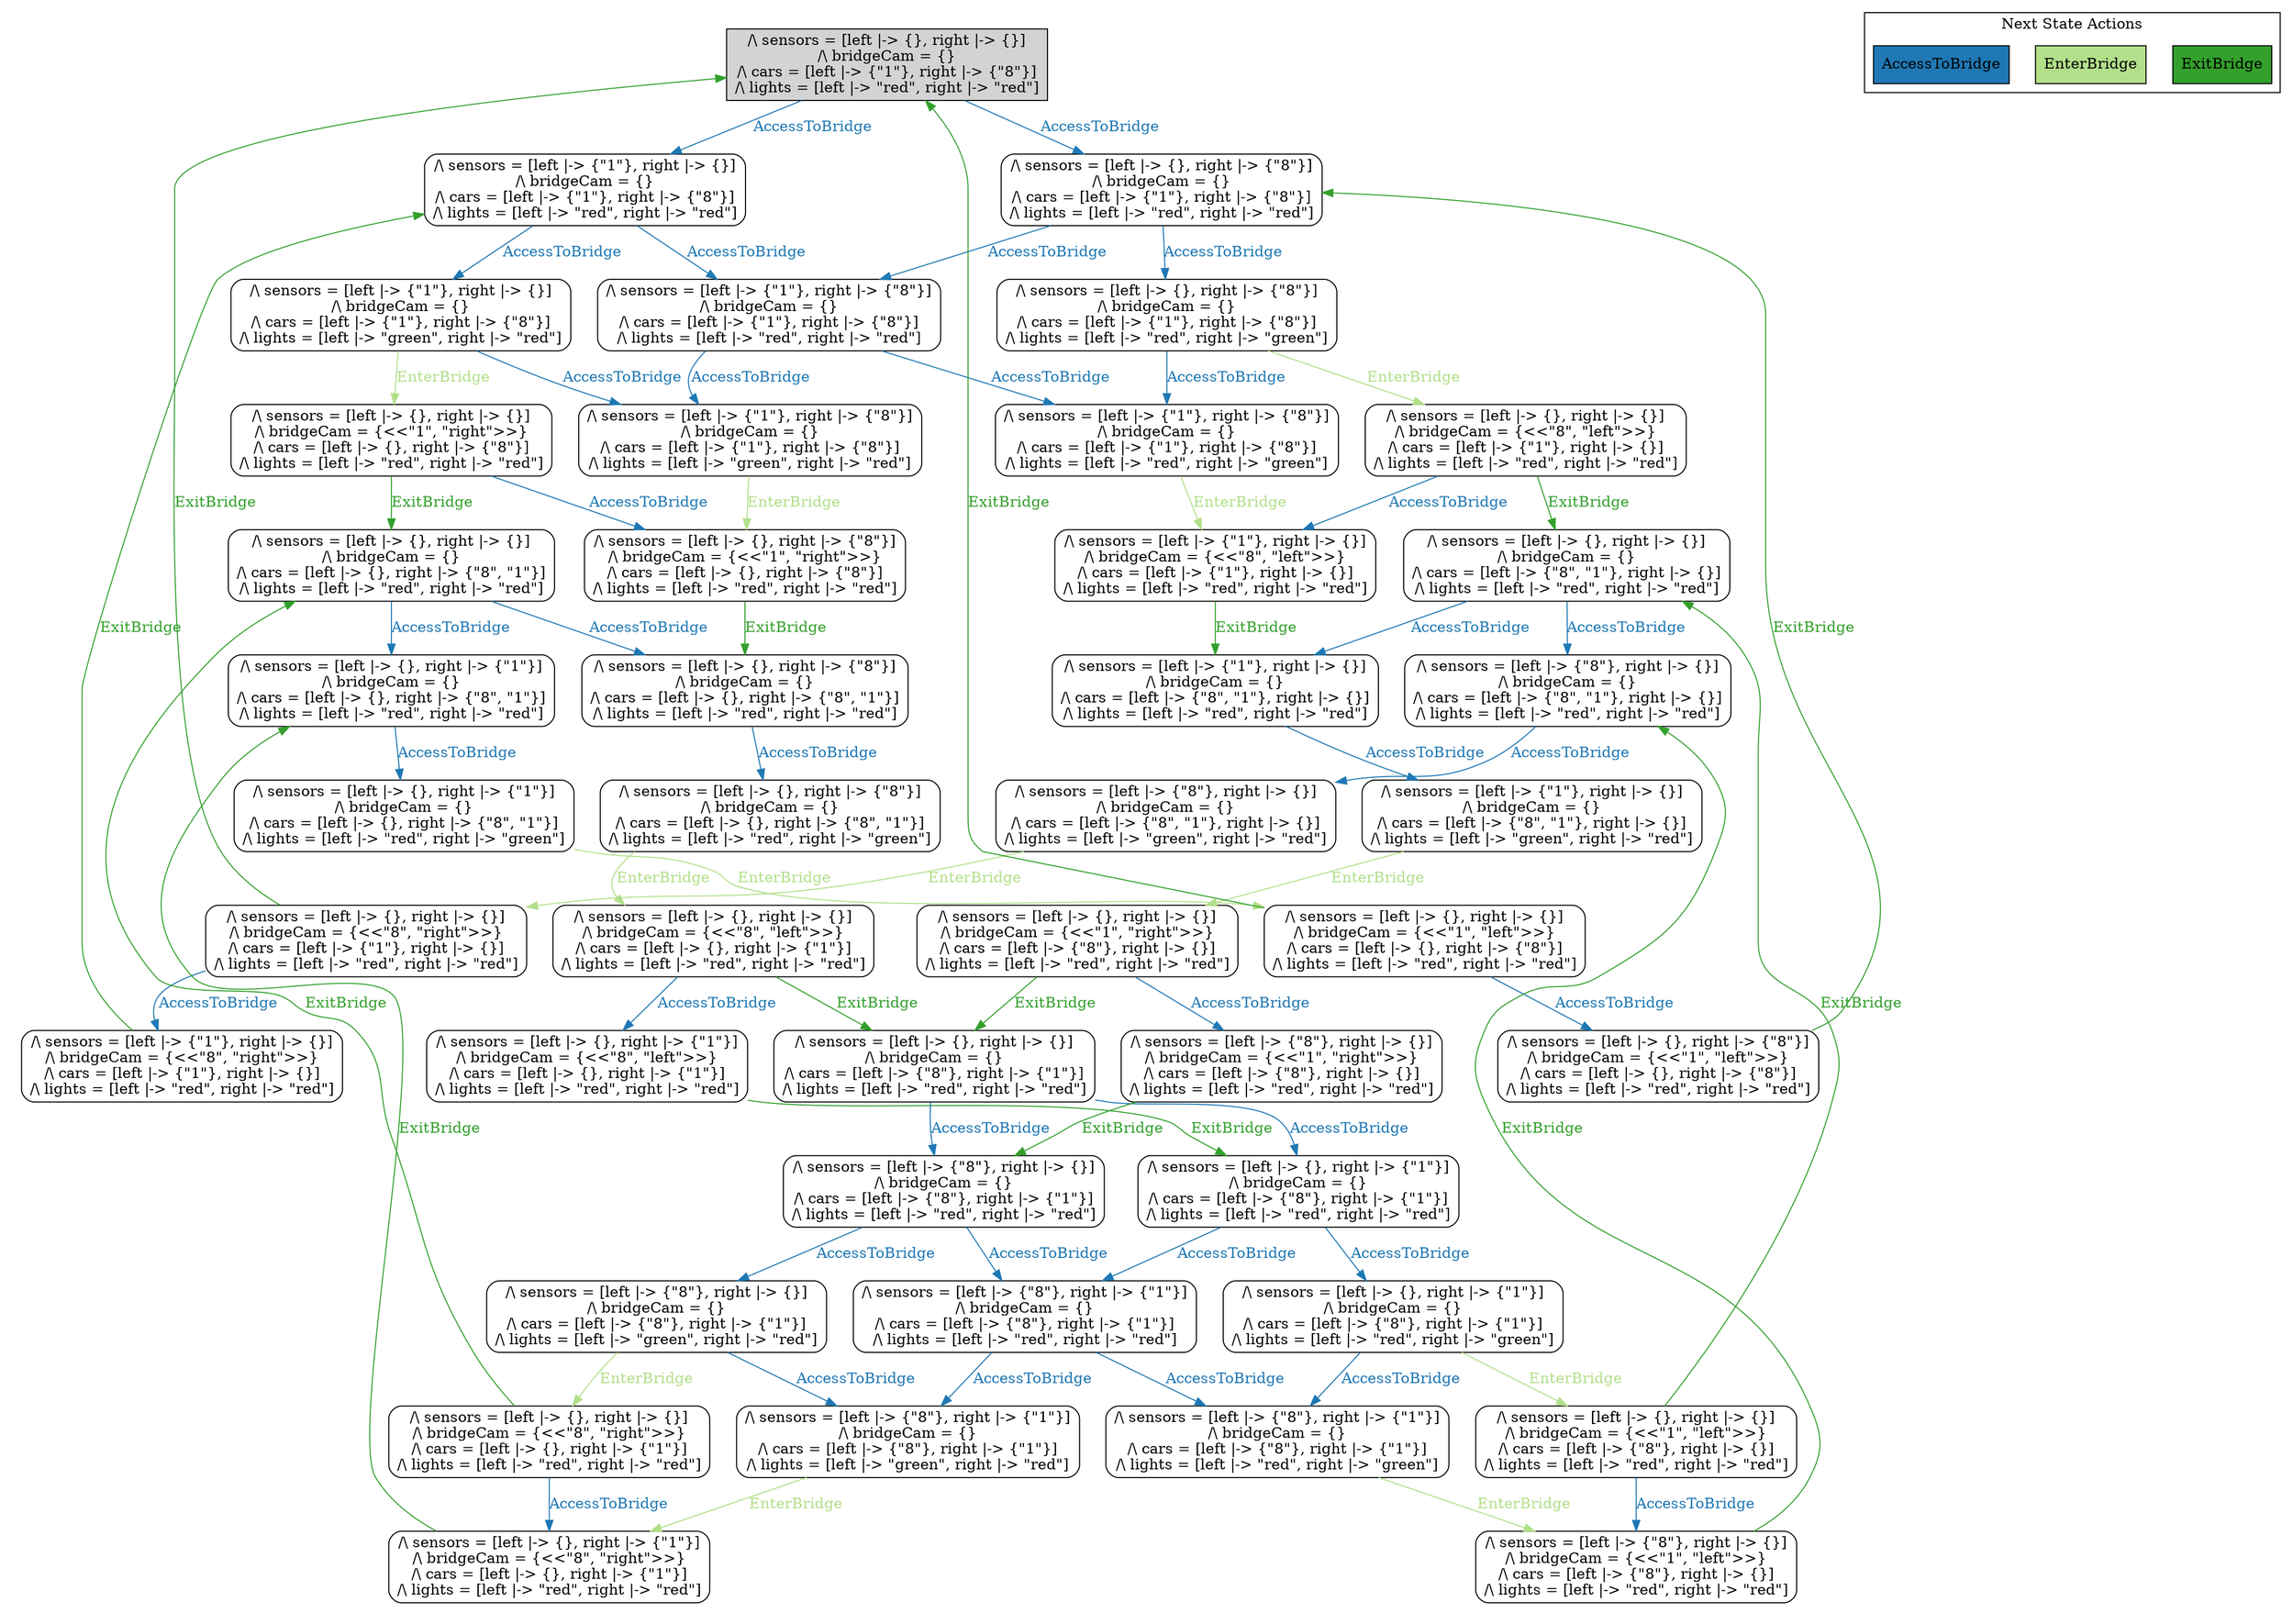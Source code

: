strict digraph DiskGraph {
node [shape=box,style=rounded]
edge [colorscheme="paired12"]
nodesep=0.35;
subgraph cluster_graph {
color="white";
5698449550179074219 [label="/\\ sensors = [left |-> {}, right |-> {}]\n/\\ bridgeCam = {}\n/\\ cars = [left |-> {\"1\"}, right |-> {\"8\"}]\n/\\ lights = [left |-> \"red\", right |-> \"red\"]",style = filled]
5698449550179074219 -> 6664056464206798343 [label="AccessToBridge",color="2",fontcolor="2"];
6664056464206798343 [label="/\\ sensors = [left |-> {\"1\"}, right |-> {}]\n/\\ bridgeCam = {}\n/\\ cars = [left |-> {\"1\"}, right |-> {\"8\"}]\n/\\ lights = [left |-> \"red\", right |-> \"red\"]",tooltip="/\\ sensors = [left |-> {\"1\"}, right |-> {}]\n/\\ bridgeCam = {}\n/\\ cars = [left |-> {\"1\"}, right |-> {\"8\"}]\n/\\ lights = [left |-> \"red\", right |-> \"red\"]"];
5698449550179074219 -> -6638562863920212497 [label="AccessToBridge",color="2",fontcolor="2"];
-6638562863920212497 [label="/\\ sensors = [left |-> {}, right |-> {\"8\"}]\n/\\ bridgeCam = {}\n/\\ cars = [left |-> {\"1\"}, right |-> {\"8\"}]\n/\\ lights = [left |-> \"red\", right |-> \"red\"]",tooltip="/\\ sensors = [left |-> {}, right |-> {\"8\"}]\n/\\ bridgeCam = {}\n/\\ cars = [left |-> {\"1\"}, right |-> {\"8\"}]\n/\\ lights = [left |-> \"red\", right |-> \"red\"]"];
6664056464206798343 -> 7291782768192242620 [label="AccessToBridge",color="2",fontcolor="2"];
7291782768192242620 [label="/\\ sensors = [left |-> {\"1\"}, right |-> {}]\n/\\ bridgeCam = {}\n/\\ cars = [left |-> {\"1\"}, right |-> {\"8\"}]\n/\\ lights = [left |-> \"green\", right |-> \"red\"]",tooltip="/\\ sensors = [left |-> {\"1\"}, right |-> {}]\n/\\ bridgeCam = {}\n/\\ cars = [left |-> {\"1\"}, right |-> {\"8\"}]\n/\\ lights = [left |-> \"green\", right |-> \"red\"]"];
-6638562863920212497 -> 8060647848100035217 [label="AccessToBridge",color="2",fontcolor="2"];
8060647848100035217 [label="/\\ sensors = [left |-> {\"1\"}, right |-> {\"8\"}]\n/\\ bridgeCam = {}\n/\\ cars = [left |-> {\"1\"}, right |-> {\"8\"}]\n/\\ lights = [left |-> \"red\", right |-> \"red\"]",tooltip="/\\ sensors = [left |-> {\"1\"}, right |-> {\"8\"}]\n/\\ bridgeCam = {}\n/\\ cars = [left |-> {\"1\"}, right |-> {\"8\"}]\n/\\ lights = [left |-> \"red\", right |-> \"red\"]"];
7291782768192242620 -> 6638704117146016750 [label="AccessToBridge",color="2",fontcolor="2"];
6638704117146016750 [label="/\\ sensors = [left |-> {\"1\"}, right |-> {\"8\"}]\n/\\ bridgeCam = {}\n/\\ cars = [left |-> {\"1\"}, right |-> {\"8\"}]\n/\\ lights = [left |-> \"green\", right |-> \"red\"]",tooltip="/\\ sensors = [left |-> {\"1\"}, right |-> {\"8\"}]\n/\\ bridgeCam = {}\n/\\ cars = [left |-> {\"1\"}, right |-> {\"8\"}]\n/\\ lights = [left |-> \"green\", right |-> \"red\"]"];
8060647848100035217 -> 6638704117146016750 [label="AccessToBridge",color="2",fontcolor="2"];
6664056464206798343 -> 8060647848100035217 [label="AccessToBridge",color="2",fontcolor="2"];
-6638562863920212497 -> 1698853071969345898 [label="AccessToBridge",color="2",fontcolor="2"];
1698853071969345898 [label="/\\ sensors = [left |-> {}, right |-> {\"8\"}]\n/\\ bridgeCam = {}\n/\\ cars = [left |-> {\"1\"}, right |-> {\"8\"}]\n/\\ lights = [left |-> \"red\", right |-> \"green\"]",tooltip="/\\ sensors = [left |-> {}, right |-> {\"8\"}]\n/\\ bridgeCam = {}\n/\\ cars = [left |-> {\"1\"}, right |-> {\"8\"}]\n/\\ lights = [left |-> \"red\", right |-> \"green\"]"];
8060647848100035217 -> -386252389023246587 [label="AccessToBridge",color="2",fontcolor="2"];
-386252389023246587 [label="/\\ sensors = [left |-> {\"1\"}, right |-> {\"8\"}]\n/\\ bridgeCam = {}\n/\\ cars = [left |-> {\"1\"}, right |-> {\"8\"}]\n/\\ lights = [left |-> \"red\", right |-> \"green\"]",tooltip="/\\ sensors = [left |-> {\"1\"}, right |-> {\"8\"}]\n/\\ bridgeCam = {}\n/\\ cars = [left |-> {\"1\"}, right |-> {\"8\"}]\n/\\ lights = [left |-> \"red\", right |-> \"green\"]"];
1698853071969345898 -> -386252389023246587 [label="AccessToBridge",color="2",fontcolor="2"];
-386252389023246587 -> -6058927743826574983 [label="EnterBridge",color="3",fontcolor="3"];
-6058927743826574983 [label="/\\ sensors = [left |-> {\"1\"}, right |-> {}]\n/\\ bridgeCam = {<<\"8\", \"left\">>}\n/\\ cars = [left |-> {\"1\"}, right |-> {}]\n/\\ lights = [left |-> \"red\", right |-> \"red\"]",tooltip="/\\ sensors = [left |-> {\"1\"}, right |-> {}]\n/\\ bridgeCam = {<<\"8\", \"left\">>}\n/\\ cars = [left |-> {\"1\"}, right |-> {}]\n/\\ lights = [left |-> \"red\", right |-> \"red\"]"];
1698853071969345898 -> 2895945376039870138 [label="EnterBridge",color="3",fontcolor="3"];
2895945376039870138 [label="/\\ sensors = [left |-> {}, right |-> {}]\n/\\ bridgeCam = {<<\"8\", \"left\">>}\n/\\ cars = [left |-> {\"1\"}, right |-> {}]\n/\\ lights = [left |-> \"red\", right |-> \"red\"]",tooltip="/\\ sensors = [left |-> {}, right |-> {}]\n/\\ bridgeCam = {<<\"8\", \"left\">>}\n/\\ cars = [left |-> {\"1\"}, right |-> {}]\n/\\ lights = [left |-> \"red\", right |-> \"red\"]"];
7291782768192242620 -> -3703176666935800911 [label="EnterBridge",color="3",fontcolor="3"];
-3703176666935800911 [label="/\\ sensors = [left |-> {}, right |-> {}]\n/\\ bridgeCam = {<<\"1\", \"right\">>}\n/\\ cars = [left |-> {}, right |-> {\"8\"}]\n/\\ lights = [left |-> \"red\", right |-> \"red\"]",tooltip="/\\ sensors = [left |-> {}, right |-> {}]\n/\\ bridgeCam = {<<\"1\", \"right\">>}\n/\\ cars = [left |-> {}, right |-> {\"8\"}]\n/\\ lights = [left |-> \"red\", right |-> \"red\"]"];
6638704117146016750 -> 1257030316341090093 [label="EnterBridge",color="3",fontcolor="3"];
1257030316341090093 [label="/\\ sensors = [left |-> {}, right |-> {\"8\"}]\n/\\ bridgeCam = {<<\"1\", \"right\">>}\n/\\ cars = [left |-> {}, right |-> {\"8\"}]\n/\\ lights = [left |-> \"red\", right |-> \"red\"]",tooltip="/\\ sensors = [left |-> {}, right |-> {\"8\"}]\n/\\ bridgeCam = {<<\"1\", \"right\">>}\n/\\ cars = [left |-> {}, right |-> {\"8\"}]\n/\\ lights = [left |-> \"red\", right |-> \"red\"]"];
-3703176666935800911 -> 1257030316341090093 [label="AccessToBridge",color="2",fontcolor="2"];
2895945376039870138 -> -6058927743826574983 [label="AccessToBridge",color="2",fontcolor="2"];
-6058927743826574983 -> 4165571799350960110 [label="ExitBridge",color="4",fontcolor="4"];
4165571799350960110 [label="/\\ sensors = [left |-> {\"1\"}, right |-> {}]\n/\\ bridgeCam = {}\n/\\ cars = [left |-> {\"8\", \"1\"}, right |-> {}]\n/\\ lights = [left |-> \"red\", right |-> \"red\"]",tooltip="/\\ sensors = [left |-> {\"1\"}, right |-> {}]\n/\\ bridgeCam = {}\n/\\ cars = [left |-> {\"8\", \"1\"}, right |-> {}]\n/\\ lights = [left |-> \"red\", right |-> \"red\"]"];
2895945376039870138 -> 3071627415821959490 [label="ExitBridge",color="4",fontcolor="4"];
3071627415821959490 [label="/\\ sensors = [left |-> {}, right |-> {}]\n/\\ bridgeCam = {}\n/\\ cars = [left |-> {\"8\", \"1\"}, right |-> {}]\n/\\ lights = [left |-> \"red\", right |-> \"red\"]",tooltip="/\\ sensors = [left |-> {}, right |-> {}]\n/\\ bridgeCam = {}\n/\\ cars = [left |-> {\"8\", \"1\"}, right |-> {}]\n/\\ lights = [left |-> \"red\", right |-> \"red\"]"];
1257030316341090093 -> -8561676059493764670 [label="ExitBridge",color="4",fontcolor="4"];
-8561676059493764670 [label="/\\ sensors = [left |-> {}, right |-> {\"8\"}]\n/\\ bridgeCam = {}\n/\\ cars = [left |-> {}, right |-> {\"8\", \"1\"}]\n/\\ lights = [left |-> \"red\", right |-> \"red\"]",tooltip="/\\ sensors = [left |-> {}, right |-> {\"8\"}]\n/\\ bridgeCam = {}\n/\\ cars = [left |-> {}, right |-> {\"8\", \"1\"}]\n/\\ lights = [left |-> \"red\", right |-> \"red\"]"];
-3703176666935800911 -> 7342331322082223238 [label="ExitBridge",color="4",fontcolor="4"];
7342331322082223238 [label="/\\ sensors = [left |-> {}, right |-> {}]\n/\\ bridgeCam = {}\n/\\ cars = [left |-> {}, right |-> {\"8\", \"1\"}]\n/\\ lights = [left |-> \"red\", right |-> \"red\"]",tooltip="/\\ sensors = [left |-> {}, right |-> {}]\n/\\ bridgeCam = {}\n/\\ cars = [left |-> {}, right |-> {\"8\", \"1\"}]\n/\\ lights = [left |-> \"red\", right |-> \"red\"]"];
-8561676059493764670 -> 3395471368076391565 [label="AccessToBridge",color="2",fontcolor="2"];
3395471368076391565 [label="/\\ sensors = [left |-> {}, right |-> {\"8\"}]\n/\\ bridgeCam = {}\n/\\ cars = [left |-> {}, right |-> {\"8\", \"1\"}]\n/\\ lights = [left |-> \"red\", right |-> \"green\"]",tooltip="/\\ sensors = [left |-> {}, right |-> {\"8\"}]\n/\\ bridgeCam = {}\n/\\ cars = [left |-> {}, right |-> {\"8\", \"1\"}]\n/\\ lights = [left |-> \"red\", right |-> \"green\"]"];
3071627415821959490 -> -6918134967711824622 [label="AccessToBridge",color="2",fontcolor="2"];
-6918134967711824622 [label="/\\ sensors = [left |-> {\"8\"}, right |-> {}]\n/\\ bridgeCam = {}\n/\\ cars = [left |-> {\"8\", \"1\"}, right |-> {}]\n/\\ lights = [left |-> \"red\", right |-> \"red\"]",tooltip="/\\ sensors = [left |-> {\"8\"}, right |-> {}]\n/\\ bridgeCam = {}\n/\\ cars = [left |-> {\"8\", \"1\"}, right |-> {}]\n/\\ lights = [left |-> \"red\", right |-> \"red\"]"];
4165571799350960110 -> 7557741098211834103 [label="AccessToBridge",color="2",fontcolor="2"];
7557741098211834103 [label="/\\ sensors = [left |-> {\"1\"}, right |-> {}]\n/\\ bridgeCam = {}\n/\\ cars = [left |-> {\"8\", \"1\"}, right |-> {}]\n/\\ lights = [left |-> \"green\", right |-> \"red\"]",tooltip="/\\ sensors = [left |-> {\"1\"}, right |-> {}]\n/\\ bridgeCam = {}\n/\\ cars = [left |-> {\"8\", \"1\"}, right |-> {}]\n/\\ lights = [left |-> \"green\", right |-> \"red\"]"];
-6918134967711824622 -> -5567193569739122378 [label="AccessToBridge",color="2",fontcolor="2"];
-5567193569739122378 [label="/\\ sensors = [left |-> {\"8\"}, right |-> {}]\n/\\ bridgeCam = {}\n/\\ cars = [left |-> {\"8\", \"1\"}, right |-> {}]\n/\\ lights = [left |-> \"green\", right |-> \"red\"]",tooltip="/\\ sensors = [left |-> {\"8\"}, right |-> {}]\n/\\ bridgeCam = {}\n/\\ cars = [left |-> {\"8\", \"1\"}, right |-> {}]\n/\\ lights = [left |-> \"green\", right |-> \"red\"]"];
3395471368076391565 -> -280449476174483045 [label="EnterBridge",color="3",fontcolor="3"];
-280449476174483045 [label="/\\ sensors = [left |-> {}, right |-> {}]\n/\\ bridgeCam = {<<\"8\", \"left\">>}\n/\\ cars = [left |-> {}, right |-> {\"1\"}]\n/\\ lights = [left |-> \"red\", right |-> \"red\"]",tooltip="/\\ sensors = [left |-> {}, right |-> {}]\n/\\ bridgeCam = {<<\"8\", \"left\">>}\n/\\ cars = [left |-> {}, right |-> {\"1\"}]\n/\\ lights = [left |-> \"red\", right |-> \"red\"]"];
3071627415821959490 -> 4165571799350960110 [label="AccessToBridge",color="2",fontcolor="2"];
7342331322082223238 -> -8561676059493764670 [label="AccessToBridge",color="2",fontcolor="2"];
-280449476174483045 -> 970559564781807096 [label="AccessToBridge",color="2",fontcolor="2"];
970559564781807096 [label="/\\ sensors = [left |-> {}, right |-> {\"1\"}]\n/\\ bridgeCam = {<<\"8\", \"left\">>}\n/\\ cars = [left |-> {}, right |-> {\"1\"}]\n/\\ lights = [left |-> \"red\", right |-> \"red\"]",tooltip="/\\ sensors = [left |-> {}, right |-> {\"1\"}]\n/\\ bridgeCam = {<<\"8\", \"left\">>}\n/\\ cars = [left |-> {}, right |-> {\"1\"}]\n/\\ lights = [left |-> \"red\", right |-> \"red\"]"];
-5567193569739122378 -> 7558124062653405312 [label="EnterBridge",color="3",fontcolor="3"];
7558124062653405312 [label="/\\ sensors = [left |-> {}, right |-> {}]\n/\\ bridgeCam = {<<\"8\", \"right\">>}\n/\\ cars = [left |-> {\"1\"}, right |-> {}]\n/\\ lights = [left |-> \"red\", right |-> \"red\"]",tooltip="/\\ sensors = [left |-> {}, right |-> {}]\n/\\ bridgeCam = {<<\"8\", \"right\">>}\n/\\ cars = [left |-> {\"1\"}, right |-> {}]\n/\\ lights = [left |-> \"red\", right |-> \"red\"]"];
7557741098211834103 -> 5250673922836036133 [label="EnterBridge",color="3",fontcolor="3"];
5250673922836036133 [label="/\\ sensors = [left |-> {}, right |-> {}]\n/\\ bridgeCam = {<<\"1\", \"right\">>}\n/\\ cars = [left |-> {\"8\"}, right |-> {}]\n/\\ lights = [left |-> \"red\", right |-> \"red\"]",tooltip="/\\ sensors = [left |-> {}, right |-> {}]\n/\\ bridgeCam = {<<\"1\", \"right\">>}\n/\\ cars = [left |-> {\"8\"}, right |-> {}]\n/\\ lights = [left |-> \"red\", right |-> \"red\"]"];
7558124062653405312 -> 6498864997754450430 [label="AccessToBridge",color="2",fontcolor="2"];
6498864997754450430 [label="/\\ sensors = [left |-> {\"1\"}, right |-> {}]\n/\\ bridgeCam = {<<\"8\", \"right\">>}\n/\\ cars = [left |-> {\"1\"}, right |-> {}]\n/\\ lights = [left |-> \"red\", right |-> \"red\"]",tooltip="/\\ sensors = [left |-> {\"1\"}, right |-> {}]\n/\\ bridgeCam = {<<\"8\", \"right\">>}\n/\\ cars = [left |-> {\"1\"}, right |-> {}]\n/\\ lights = [left |-> \"red\", right |-> \"red\"]"];
970559564781807096 -> -143302661801037320 [label="ExitBridge",color="4",fontcolor="4"];
-143302661801037320 [label="/\\ sensors = [left |-> {}, right |-> {\"1\"}]\n/\\ bridgeCam = {}\n/\\ cars = [left |-> {\"8\"}, right |-> {\"1\"}]\n/\\ lights = [left |-> \"red\", right |-> \"red\"]",tooltip="/\\ sensors = [left |-> {}, right |-> {\"1\"}]\n/\\ bridgeCam = {}\n/\\ cars = [left |-> {\"8\"}, right |-> {\"1\"}]\n/\\ lights = [left |-> \"red\", right |-> \"red\"]"];
-280449476174483045 -> -459163591826599534 [label="ExitBridge",color="4",fontcolor="4"];
-459163591826599534 [label="/\\ sensors = [left |-> {}, right |-> {}]\n/\\ bridgeCam = {}\n/\\ cars = [left |-> {\"8\"}, right |-> {\"1\"}]\n/\\ lights = [left |-> \"red\", right |-> \"red\"]",tooltip="/\\ sensors = [left |-> {}, right |-> {}]\n/\\ bridgeCam = {}\n/\\ cars = [left |-> {\"8\"}, right |-> {\"1\"}]\n/\\ lights = [left |-> \"red\", right |-> \"red\"]"];
7342331322082223238 -> 7081744078537639148 [label="AccessToBridge",color="2",fontcolor="2"];
7081744078537639148 [label="/\\ sensors = [left |-> {}, right |-> {\"1\"}]\n/\\ bridgeCam = {}\n/\\ cars = [left |-> {}, right |-> {\"8\", \"1\"}]\n/\\ lights = [left |-> \"red\", right |-> \"red\"]",tooltip="/\\ sensors = [left |-> {}, right |-> {\"1\"}]\n/\\ bridgeCam = {}\n/\\ cars = [left |-> {}, right |-> {\"8\", \"1\"}]\n/\\ lights = [left |-> \"red\", right |-> \"red\"]"];
-459163591826599534 -> 5547868627729733058 [label="AccessToBridge",color="2",fontcolor="2"];
5547868627729733058 [label="/\\ sensors = [left |-> {\"8\"}, right |-> {}]\n/\\ bridgeCam = {}\n/\\ cars = [left |-> {\"8\"}, right |-> {\"1\"}]\n/\\ lights = [left |-> \"red\", right |-> \"red\"]",tooltip="/\\ sensors = [left |-> {\"8\"}, right |-> {}]\n/\\ bridgeCam = {}\n/\\ cars = [left |-> {\"8\"}, right |-> {\"1\"}]\n/\\ lights = [left |-> \"red\", right |-> \"red\"]"];
-143302661801037320 -> -1157106224396623833 [label="AccessToBridge",color="2",fontcolor="2"];
-1157106224396623833 [label="/\\ sensors = [left |-> {\"8\"}, right |-> {\"1\"}]\n/\\ bridgeCam = {}\n/\\ cars = [left |-> {\"8\"}, right |-> {\"1\"}]\n/\\ lights = [left |-> \"red\", right |-> \"red\"]",tooltip="/\\ sensors = [left |-> {\"8\"}, right |-> {\"1\"}]\n/\\ bridgeCam = {}\n/\\ cars = [left |-> {\"8\"}, right |-> {\"1\"}]\n/\\ lights = [left |-> \"red\", right |-> \"red\"]"];
6498864997754450430 -> 6664056464206798343 [label="ExitBridge",color="4",fontcolor="4"];
7558124062653405312 -> 5698449550179074219 [label="ExitBridge",color="4",fontcolor="4"];
5250673922836036133 -> 9036017833086451747 [label="AccessToBridge",color="2",fontcolor="2"];
9036017833086451747 [label="/\\ sensors = [left |-> {\"8\"}, right |-> {}]\n/\\ bridgeCam = {<<\"1\", \"right\">>}\n/\\ cars = [left |-> {\"8\"}, right |-> {}]\n/\\ lights = [left |-> \"red\", right |-> \"red\"]",tooltip="/\\ sensors = [left |-> {\"8\"}, right |-> {}]\n/\\ bridgeCam = {<<\"1\", \"right\">>}\n/\\ cars = [left |-> {\"8\"}, right |-> {}]\n/\\ lights = [left |-> \"red\", right |-> \"red\"]"];
-1157106224396623833 -> 8120504837294184291 [label="AccessToBridge",color="2",fontcolor="2"];
8120504837294184291 [label="/\\ sensors = [left |-> {\"8\"}, right |-> {\"1\"}]\n/\\ bridgeCam = {}\n/\\ cars = [left |-> {\"8\"}, right |-> {\"1\"}]\n/\\ lights = [left |-> \"green\", right |-> \"red\"]",tooltip="/\\ sensors = [left |-> {\"8\"}, right |-> {\"1\"}]\n/\\ bridgeCam = {}\n/\\ cars = [left |-> {\"8\"}, right |-> {\"1\"}]\n/\\ lights = [left |-> \"green\", right |-> \"red\"]"];
-143302661801037320 -> 5045237694972710364 [label="AccessToBridge",color="2",fontcolor="2"];
5045237694972710364 [label="/\\ sensors = [left |-> {}, right |-> {\"1\"}]\n/\\ bridgeCam = {}\n/\\ cars = [left |-> {\"8\"}, right |-> {\"1\"}]\n/\\ lights = [left |-> \"red\", right |-> \"green\"]",tooltip="/\\ sensors = [left |-> {}, right |-> {\"1\"}]\n/\\ bridgeCam = {}\n/\\ cars = [left |-> {\"8\"}, right |-> {\"1\"}]\n/\\ lights = [left |-> \"red\", right |-> \"green\"]"];
5547868627729733058 -> -2678684483565969973 [label="AccessToBridge",color="2",fontcolor="2"];
-2678684483565969973 [label="/\\ sensors = [left |-> {\"8\"}, right |-> {}]\n/\\ bridgeCam = {}\n/\\ cars = [left |-> {\"8\"}, right |-> {\"1\"}]\n/\\ lights = [left |-> \"green\", right |-> \"red\"]",tooltip="/\\ sensors = [left |-> {\"8\"}, right |-> {}]\n/\\ bridgeCam = {}\n/\\ cars = [left |-> {\"8\"}, right |-> {\"1\"}]\n/\\ lights = [left |-> \"green\", right |-> \"red\"]"];
-459163591826599534 -> -143302661801037320 [label="AccessToBridge",color="2",fontcolor="2"];
7081744078537639148 -> 1960542432855467917 [label="AccessToBridge",color="2",fontcolor="2"];
1960542432855467917 [label="/\\ sensors = [left |-> {}, right |-> {\"1\"}]\n/\\ bridgeCam = {}\n/\\ cars = [left |-> {}, right |-> {\"8\", \"1\"}]\n/\\ lights = [left |-> \"red\", right |-> \"green\"]",tooltip="/\\ sensors = [left |-> {}, right |-> {\"1\"}]\n/\\ bridgeCam = {}\n/\\ cars = [left |-> {}, right |-> {\"8\", \"1\"}]\n/\\ lights = [left |-> \"red\", right |-> \"green\"]"];
-2678684483565969973 -> 8120504837294184291 [label="AccessToBridge",color="2",fontcolor="2"];
5547868627729733058 -> -1157106224396623833 [label="AccessToBridge",color="2",fontcolor="2"];
5045237694972710364 -> -3011923644512986232 [label="AccessToBridge",color="2",fontcolor="2"];
8120504837294184291 -> -3757743438486844059 [label="EnterBridge",color="3",fontcolor="3"];
-3757743438486844059 [label="/\\ sensors = [left |-> {}, right |-> {\"1\"}]\n/\\ bridgeCam = {<<\"8\", \"right\">>}\n/\\ cars = [left |-> {}, right |-> {\"1\"}]\n/\\ lights = [left |-> \"red\", right |-> \"red\"]",tooltip="/\\ sensors = [left |-> {}, right |-> {\"1\"}]\n/\\ bridgeCam = {<<\"8\", \"right\">>}\n/\\ cars = [left |-> {}, right |-> {\"1\"}]\n/\\ lights = [left |-> \"red\", right |-> \"red\"]"];
-1157106224396623833 -> -3011923644512986232 [label="AccessToBridge",color="2",fontcolor="2"];
-3011923644512986232 [label="/\\ sensors = [left |-> {\"8\"}, right |-> {\"1\"}]\n/\\ bridgeCam = {}\n/\\ cars = [left |-> {\"8\"}, right |-> {\"1\"}]\n/\\ lights = [left |-> \"red\", right |-> \"green\"]",tooltip="/\\ sensors = [left |-> {\"8\"}, right |-> {\"1\"}]\n/\\ bridgeCam = {}\n/\\ cars = [left |-> {\"8\"}, right |-> {\"1\"}]\n/\\ lights = [left |-> \"red\", right |-> \"green\"]"];
9036017833086451747 -> 5547868627729733058 [label="ExitBridge",color="4",fontcolor="4"];
5250673922836036133 -> -459163591826599534 [label="ExitBridge",color="4",fontcolor="4"];
-3757743438486844059 -> 7081744078537639148 [label="ExitBridge",color="4",fontcolor="4"];
5045237694972710364 -> 7030438575222818454 [label="EnterBridge",color="3",fontcolor="3"];
7030438575222818454 [label="/\\ sensors = [left |-> {}, right |-> {}]\n/\\ bridgeCam = {<<\"1\", \"left\">>}\n/\\ cars = [left |-> {\"8\"}, right |-> {}]\n/\\ lights = [left |-> \"red\", right |-> \"red\"]",tooltip="/\\ sensors = [left |-> {}, right |-> {}]\n/\\ bridgeCam = {<<\"1\", \"left\">>}\n/\\ cars = [left |-> {\"8\"}, right |-> {}]\n/\\ lights = [left |-> \"red\", right |-> \"red\"]"];
1960542432855467917 -> -1885694539476846846 [label="EnterBridge",color="3",fontcolor="3"];
-1885694539476846846 [label="/\\ sensors = [left |-> {}, right |-> {}]\n/\\ bridgeCam = {<<\"1\", \"left\">>}\n/\\ cars = [left |-> {}, right |-> {\"8\"}]\n/\\ lights = [left |-> \"red\", right |-> \"red\"]",tooltip="/\\ sensors = [left |-> {}, right |-> {}]\n/\\ bridgeCam = {<<\"1\", \"left\">>}\n/\\ cars = [left |-> {}, right |-> {\"8\"}]\n/\\ lights = [left |-> \"red\", right |-> \"red\"]"];
-2678684483565969973 -> -4843608633483741279 [label="EnterBridge",color="3",fontcolor="3"];
-4843608633483741279 [label="/\\ sensors = [left |-> {}, right |-> {}]\n/\\ bridgeCam = {<<\"8\", \"right\">>}\n/\\ cars = [left |-> {}, right |-> {\"1\"}]\n/\\ lights = [left |-> \"red\", right |-> \"red\"]",tooltip="/\\ sensors = [left |-> {}, right |-> {}]\n/\\ bridgeCam = {<<\"8\", \"right\">>}\n/\\ cars = [left |-> {}, right |-> {\"1\"}]\n/\\ lights = [left |-> \"red\", right |-> \"red\"]"];
-1885694539476846846 -> -7039453091247543801 [label="AccessToBridge",color="2",fontcolor="2"];
-7039453091247543801 [label="/\\ sensors = [left |-> {}, right |-> {\"8\"}]\n/\\ bridgeCam = {<<\"1\", \"left\">>}\n/\\ cars = [left |-> {}, right |-> {\"8\"}]\n/\\ lights = [left |-> \"red\", right |-> \"red\"]",tooltip="/\\ sensors = [left |-> {}, right |-> {\"8\"}]\n/\\ bridgeCam = {<<\"1\", \"left\">>}\n/\\ cars = [left |-> {}, right |-> {\"8\"}]\n/\\ lights = [left |-> \"red\", right |-> \"red\"]"];
7030438575222818454 -> 1967010091456279737 [label="AccessToBridge",color="2",fontcolor="2"];
-3011923644512986232 -> 1967010091456279737 [label="EnterBridge",color="3",fontcolor="3"];
1967010091456279737 [label="/\\ sensors = [left |-> {\"8\"}, right |-> {}]\n/\\ bridgeCam = {<<\"1\", \"left\">>}\n/\\ cars = [left |-> {\"8\"}, right |-> {}]\n/\\ lights = [left |-> \"red\", right |-> \"red\"]",tooltip="/\\ sensors = [left |-> {\"8\"}, right |-> {}]\n/\\ bridgeCam = {<<\"1\", \"left\">>}\n/\\ cars = [left |-> {\"8\"}, right |-> {}]\n/\\ lights = [left |-> \"red\", right |-> \"red\"]"];
-7039453091247543801 -> -6638562863920212497 [label="ExitBridge",color="4",fontcolor="4"];
7030438575222818454 -> 3071627415821959490 [label="ExitBridge",color="4",fontcolor="4"];
-1885694539476846846 -> 5698449550179074219 [label="ExitBridge",color="4",fontcolor="4"];
-4843608633483741279 -> -3757743438486844059 [label="AccessToBridge",color="2",fontcolor="2"];
1967010091456279737 -> -6918134967711824622 [label="ExitBridge",color="4",fontcolor="4"];
-4843608633483741279 -> 7342331322082223238 [label="ExitBridge",color="4",fontcolor="4"];
{rank = same; 5698449550179074219;}
{rank = same; -6638562863920212497;6664056464206798343;}
{rank = same; 1698853071969345898;8060647848100035217;7291782768192242620;}
{rank = same; -386252389023246587;2895945376039870138;-3703176666935800911;6638704117146016750;}
{rank = same; 7342331322082223238;3071627415821959490;-6058927743826574983;1257030316341090093;}
{rank = same; -8561676059493764670;4165571799350960110;7081744078537639148;-6918134967711824622;}
{rank = same; 7557741098211834103;1960542432855467917;-5567193569739122378;3395471368076391565;}
{rank = same; 7558124062653405312;-280449476174483045;5250673922836036133;-1885694539476846846;}
{rank = same; 970559564781807096;-459163591826599534;-7039453091247543801;6498864997754450430;9036017833086451747;}
{rank = same; -143302661801037320;5547868627729733058;}
{rank = same; -1157106224396623833;5045237694972710364;-2678684483565969973;}
{rank = same; 8120504837294184291;-3011923644512986232;7030438575222818454;-4843608633483741279;}
{rank = same; -3757743438486844059;1967010091456279737;}
}
subgraph cluster_legend {graph[style=bold];label = "Next State Actions" style="solid"
node [ labeljust="l",colorscheme="paired12",style=filled,shape=record ]
ExitBridge [label="ExitBridge",fillcolor=4]
EnterBridge [label="EnterBridge",fillcolor=3]
AccessToBridge [label="AccessToBridge",fillcolor=2]
}}